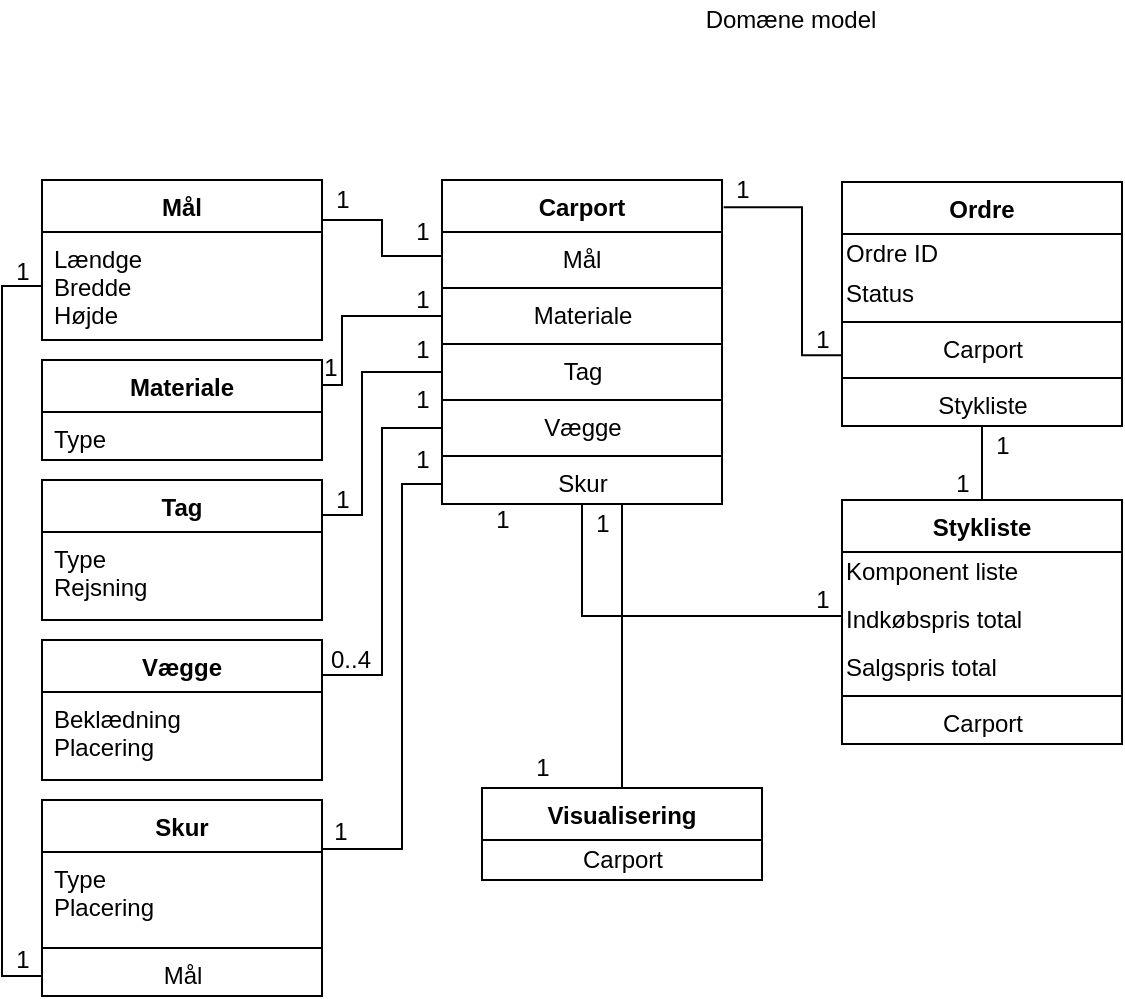<mxfile version="12.9.14" type="google"><diagram id="erMTaKAdA9qQi0LfAq1f" name="Page-1"><mxGraphModel dx="920" dy="1319" grid="1" gridSize="10" guides="1" tooltips="1" connect="1" arrows="1" fold="1" page="1" pageScale="1" pageWidth="827" pageHeight="1169" math="0" shadow="0"><root><mxCell id="0"/><mxCell id="1" parent="0"/><mxCell id="iJm0PGHNpNaKegeMvSfr-1" value="Domæne model" style="text;html=1;align=center;verticalAlign=middle;resizable=0;points=[];autosize=1;" parent="1" vertex="1"><mxGeometry x="364" y="30" width="100" height="20" as="geometry"/></mxCell><mxCell id="iJm0PGHNpNaKegeMvSfr-27" value="Mål" style="swimlane;fontStyle=1;childLayout=stackLayout;horizontal=1;startSize=26;fillColor=none;horizontalStack=0;resizeParent=1;resizeParentMax=0;resizeLast=0;collapsible=1;marginBottom=0;" parent="1" vertex="1"><mxGeometry x="40" y="120" width="140" height="80" as="geometry"><mxRectangle x="370" y="140" width="90" height="26" as="alternateBounds"/></mxGeometry></mxCell><mxCell id="iJm0PGHNpNaKegeMvSfr-28" value="Lændge&#10;Bredde&#10;Højde&#10;" style="text;strokeColor=none;fillColor=none;align=left;verticalAlign=top;spacingLeft=4;spacingRight=4;overflow=hidden;rotatable=0;points=[[0,0.5],[1,0.5]];portConstraint=eastwest;" parent="iJm0PGHNpNaKegeMvSfr-27" vertex="1"><mxGeometry y="26" width="140" height="54" as="geometry"/></mxCell><mxCell id="iJm0PGHNpNaKegeMvSfr-42" value="Materiale" style="swimlane;fontStyle=1;childLayout=stackLayout;horizontal=1;startSize=26;fillColor=none;horizontalStack=0;resizeParent=1;resizeParentMax=0;resizeLast=0;collapsible=1;marginBottom=0;" parent="1" vertex="1"><mxGeometry x="40" y="210" width="140" height="50" as="geometry"><mxRectangle x="370" y="140" width="90" height="26" as="alternateBounds"/></mxGeometry></mxCell><mxCell id="iJm0PGHNpNaKegeMvSfr-43" value="Type" style="text;strokeColor=none;fillColor=none;align=left;verticalAlign=top;spacingLeft=4;spacingRight=4;overflow=hidden;rotatable=0;points=[[0,0.5],[1,0.5]];portConstraint=eastwest;" parent="iJm0PGHNpNaKegeMvSfr-42" vertex="1"><mxGeometry y="26" width="140" height="24" as="geometry"/></mxCell><mxCell id="iJm0PGHNpNaKegeMvSfr-33" value="Tag" style="swimlane;fontStyle=1;childLayout=stackLayout;horizontal=1;startSize=26;fillColor=none;horizontalStack=0;resizeParent=1;resizeParentMax=0;resizeLast=0;collapsible=1;marginBottom=0;" parent="1" vertex="1"><mxGeometry x="40" y="270" width="140" height="70" as="geometry"><mxRectangle x="370" y="140" width="90" height="26" as="alternateBounds"/></mxGeometry></mxCell><mxCell id="iJm0PGHNpNaKegeMvSfr-34" value="Type&#10;Rejsning" style="text;strokeColor=none;fillColor=none;align=left;verticalAlign=top;spacingLeft=4;spacingRight=4;overflow=hidden;rotatable=0;points=[[0,0.5],[1,0.5]];portConstraint=eastwest;" parent="iJm0PGHNpNaKegeMvSfr-33" vertex="1"><mxGeometry y="26" width="140" height="44" as="geometry"/></mxCell><mxCell id="iJm0PGHNpNaKegeMvSfr-38" value="Vægge" style="swimlane;fontStyle=1;childLayout=stackLayout;horizontal=1;startSize=26;fillColor=none;horizontalStack=0;resizeParent=1;resizeParentMax=0;resizeLast=0;collapsible=1;marginBottom=0;" parent="1" vertex="1"><mxGeometry x="40" y="350" width="140" height="70" as="geometry"><mxRectangle x="370" y="140" width="90" height="26" as="alternateBounds"/></mxGeometry></mxCell><mxCell id="iJm0PGHNpNaKegeMvSfr-39" value="Beklædning&#10;Placering" style="text;strokeColor=none;fillColor=none;align=left;verticalAlign=top;spacingLeft=4;spacingRight=4;overflow=hidden;rotatable=0;points=[[0,0.5],[1,0.5]];portConstraint=eastwest;" parent="iJm0PGHNpNaKegeMvSfr-38" vertex="1"><mxGeometry y="26" width="140" height="44" as="geometry"/></mxCell><mxCell id="iJm0PGHNpNaKegeMvSfr-40" value="Skur" style="swimlane;fontStyle=1;childLayout=stackLayout;horizontal=1;startSize=26;fillColor=none;horizontalStack=0;resizeParent=1;resizeParentMax=0;resizeLast=0;collapsible=1;marginBottom=0;" parent="1" vertex="1"><mxGeometry x="40" y="430" width="140" height="98" as="geometry"><mxRectangle x="370" y="140" width="90" height="26" as="alternateBounds"/></mxGeometry></mxCell><mxCell id="iJm0PGHNpNaKegeMvSfr-41" value="Type&#10;Placering" style="text;strokeColor=none;fillColor=none;align=left;verticalAlign=top;spacingLeft=4;spacingRight=4;overflow=hidden;rotatable=0;points=[[0,0.5],[1,0.5]];portConstraint=eastwest;" parent="iJm0PGHNpNaKegeMvSfr-40" vertex="1"><mxGeometry y="26" width="140" height="44" as="geometry"/></mxCell><mxCell id="iJm0PGHNpNaKegeMvSfr-71" value="" style="line;strokeWidth=1;fillColor=none;align=left;verticalAlign=middle;spacingTop=-1;spacingLeft=3;spacingRight=3;rotatable=0;labelPosition=right;points=[];portConstraint=eastwest;" parent="iJm0PGHNpNaKegeMvSfr-40" vertex="1"><mxGeometry y="70" width="140" height="8" as="geometry"/></mxCell><mxCell id="iJm0PGHNpNaKegeMvSfr-70" value="Mål" style="text;html=1;align=center;verticalAlign=middle;resizable=0;points=[];autosize=1;" parent="iJm0PGHNpNaKegeMvSfr-40" vertex="1"><mxGeometry y="78" width="140" height="20" as="geometry"/></mxCell><mxCell id="iJm0PGHNpNaKegeMvSfr-3" value="Carport" style="swimlane;fontStyle=1;childLayout=stackLayout;horizontal=1;startSize=26;fillColor=none;horizontalStack=0;resizeParent=1;resizeParentMax=0;resizeLast=0;collapsible=1;marginBottom=0;" parent="1" vertex="1"><mxGeometry x="240" y="120" width="140" height="162" as="geometry"><mxRectangle x="370" y="140" width="90" height="26" as="alternateBounds"/></mxGeometry></mxCell><mxCell id="iJm0PGHNpNaKegeMvSfr-4" value="Mål" style="text;strokeColor=none;fillColor=none;align=center;verticalAlign=top;spacingLeft=4;spacingRight=4;overflow=hidden;rotatable=0;points=[[0,0.5],[1,0.5]];portConstraint=eastwest;" parent="iJm0PGHNpNaKegeMvSfr-3" vertex="1"><mxGeometry y="26" width="140" height="24" as="geometry"/></mxCell><mxCell id="iJm0PGHNpNaKegeMvSfr-76" value="" style="line;strokeWidth=1;fillColor=none;align=left;verticalAlign=middle;spacingTop=-1;spacingLeft=3;spacingRight=3;rotatable=0;labelPosition=right;points=[];portConstraint=eastwest;" parent="iJm0PGHNpNaKegeMvSfr-3" vertex="1"><mxGeometry y="50" width="140" height="8" as="geometry"/></mxCell><mxCell id="iJm0PGHNpNaKegeMvSfr-75" value="Materiale" style="text;html=1;align=center;verticalAlign=middle;resizable=0;points=[];autosize=1;" parent="iJm0PGHNpNaKegeMvSfr-3" vertex="1"><mxGeometry y="58" width="140" height="20" as="geometry"/></mxCell><mxCell id="iJm0PGHNpNaKegeMvSfr-77" value="" style="line;strokeWidth=1;fillColor=none;align=left;verticalAlign=middle;spacingTop=-1;spacingLeft=3;spacingRight=3;rotatable=0;labelPosition=right;points=[];portConstraint=eastwest;" parent="iJm0PGHNpNaKegeMvSfr-3" vertex="1"><mxGeometry y="78" width="140" height="8" as="geometry"/></mxCell><mxCell id="iJm0PGHNpNaKegeMvSfr-78" value="Tag" style="text;html=1;align=center;verticalAlign=middle;resizable=0;points=[];autosize=1;" parent="iJm0PGHNpNaKegeMvSfr-3" vertex="1"><mxGeometry y="86" width="140" height="20" as="geometry"/></mxCell><mxCell id="iJm0PGHNpNaKegeMvSfr-79" value="" style="line;strokeWidth=1;fillColor=none;align=left;verticalAlign=middle;spacingTop=-1;spacingLeft=3;spacingRight=3;rotatable=0;labelPosition=right;points=[];portConstraint=eastwest;" parent="iJm0PGHNpNaKegeMvSfr-3" vertex="1"><mxGeometry y="106" width="140" height="8" as="geometry"/></mxCell><mxCell id="iJm0PGHNpNaKegeMvSfr-80" value="Vægge" style="text;html=1;align=center;verticalAlign=middle;resizable=0;points=[];autosize=1;" parent="iJm0PGHNpNaKegeMvSfr-3" vertex="1"><mxGeometry y="114" width="140" height="20" as="geometry"/></mxCell><mxCell id="iJm0PGHNpNaKegeMvSfr-81" value="" style="line;strokeWidth=1;fillColor=none;align=left;verticalAlign=middle;spacingTop=-1;spacingLeft=3;spacingRight=3;rotatable=0;labelPosition=right;points=[];portConstraint=eastwest;" parent="iJm0PGHNpNaKegeMvSfr-3" vertex="1"><mxGeometry y="134" width="140" height="8" as="geometry"/></mxCell><mxCell id="iJm0PGHNpNaKegeMvSfr-82" value="Skur" style="text;html=1;align=center;verticalAlign=middle;resizable=0;points=[];autosize=1;" parent="iJm0PGHNpNaKegeMvSfr-3" vertex="1"><mxGeometry y="142" width="140" height="20" as="geometry"/></mxCell><mxCell id="iJm0PGHNpNaKegeMvSfr-58" value="1" style="text;html=1;align=center;verticalAlign=middle;resizable=0;points=[];autosize=1;" parent="1" vertex="1"><mxGeometry x="220" y="136" width="20" height="20" as="geometry"/></mxCell><mxCell id="iJm0PGHNpNaKegeMvSfr-60" value="1" style="text;html=1;align=center;verticalAlign=middle;resizable=0;points=[];autosize=1;" parent="1" vertex="1"><mxGeometry x="220" y="170" width="20" height="20" as="geometry"/></mxCell><mxCell id="iJm0PGHNpNaKegeMvSfr-61" value="1" style="text;html=1;align=center;verticalAlign=middle;resizable=0;points=[];autosize=1;" parent="1" vertex="1"><mxGeometry x="174" y="204" width="20" height="20" as="geometry"/></mxCell><mxCell id="iJm0PGHNpNaKegeMvSfr-62" value="1" style="text;html=1;align=center;verticalAlign=middle;resizable=0;points=[];autosize=1;" parent="1" vertex="1"><mxGeometry x="220" y="195" width="20" height="20" as="geometry"/></mxCell><mxCell id="iJm0PGHNpNaKegeMvSfr-63" value="1" style="text;html=1;align=center;verticalAlign=middle;resizable=0;points=[];autosize=1;" parent="1" vertex="1"><mxGeometry x="180" y="270" width="20" height="20" as="geometry"/></mxCell><mxCell id="iJm0PGHNpNaKegeMvSfr-64" value="1" style="text;html=1;align=center;verticalAlign=middle;resizable=0;points=[];autosize=1;" parent="1" vertex="1"><mxGeometry x="220" y="220" width="20" height="20" as="geometry"/></mxCell><mxCell id="iJm0PGHNpNaKegeMvSfr-65" value="0..4" style="text;html=1;align=center;verticalAlign=middle;resizable=0;points=[];autosize=1;" parent="1" vertex="1"><mxGeometry x="174" y="350" width="40" height="20" as="geometry"/></mxCell><mxCell id="iJm0PGHNpNaKegeMvSfr-66" value="1" style="text;html=1;align=center;verticalAlign=middle;resizable=0;points=[];autosize=1;" parent="1" vertex="1"><mxGeometry x="220" y="250" width="20" height="20" as="geometry"/></mxCell><mxCell id="iJm0PGHNpNaKegeMvSfr-67" value="1" style="text;html=1;align=center;verticalAlign=middle;resizable=0;points=[];autosize=1;" parent="1" vertex="1"><mxGeometry x="179" y="436" width="20" height="20" as="geometry"/></mxCell><mxCell id="iJm0PGHNpNaKegeMvSfr-72" style="edgeStyle=orthogonalEdgeStyle;rounded=0;orthogonalLoop=1;jettySize=auto;html=1;entryX=0;entryY=0.5;entryDx=0;entryDy=0;endArrow=none;endFill=0;" parent="1" source="iJm0PGHNpNaKegeMvSfr-70" target="iJm0PGHNpNaKegeMvSfr-28" edge="1"><mxGeometry relative="1" as="geometry"><Array as="points"><mxPoint x="20" y="518"/><mxPoint x="20" y="173"/></Array></mxGeometry></mxCell><mxCell id="iJm0PGHNpNaKegeMvSfr-73" value="1" style="text;html=1;align=center;verticalAlign=middle;resizable=0;points=[];autosize=1;" parent="1" vertex="1"><mxGeometry x="20" y="500" width="20" height="20" as="geometry"/></mxCell><mxCell id="iJm0PGHNpNaKegeMvSfr-74" value="1" style="text;html=1;align=center;verticalAlign=middle;resizable=0;points=[];autosize=1;" parent="1" vertex="1"><mxGeometry x="20" y="156" width="20" height="20" as="geometry"/></mxCell><mxCell id="iJm0PGHNpNaKegeMvSfr-83" style="edgeStyle=orthogonalEdgeStyle;rounded=0;orthogonalLoop=1;jettySize=auto;html=1;entryX=1;entryY=0.25;entryDx=0;entryDy=0;endArrow=none;endFill=0;" parent="1" source="iJm0PGHNpNaKegeMvSfr-78" target="iJm0PGHNpNaKegeMvSfr-33" edge="1"><mxGeometry relative="1" as="geometry"><Array as="points"><mxPoint x="200" y="216"/><mxPoint x="200" y="288"/></Array></mxGeometry></mxCell><mxCell id="iJm0PGHNpNaKegeMvSfr-85" style="edgeStyle=orthogonalEdgeStyle;rounded=0;orthogonalLoop=1;jettySize=auto;html=1;entryX=1;entryY=0.25;entryDx=0;entryDy=0;endArrow=none;endFill=0;" parent="1" source="iJm0PGHNpNaKegeMvSfr-75" target="iJm0PGHNpNaKegeMvSfr-42" edge="1"><mxGeometry relative="1" as="geometry"><Array as="points"><mxPoint x="190" y="188"/><mxPoint x="190" y="223"/></Array></mxGeometry></mxCell><mxCell id="iJm0PGHNpNaKegeMvSfr-88" style="edgeStyle=orthogonalEdgeStyle;rounded=0;orthogonalLoop=1;jettySize=auto;html=1;entryX=1;entryY=0.25;entryDx=0;entryDy=0;endArrow=none;endFill=0;" parent="1" source="iJm0PGHNpNaKegeMvSfr-4" target="iJm0PGHNpNaKegeMvSfr-27" edge="1"><mxGeometry relative="1" as="geometry"/></mxCell><mxCell id="iJm0PGHNpNaKegeMvSfr-89" value="1" style="text;html=1;align=center;verticalAlign=middle;resizable=0;points=[];autosize=1;" parent="1" vertex="1"><mxGeometry x="180" y="120" width="20" height="20" as="geometry"/></mxCell><mxCell id="iJm0PGHNpNaKegeMvSfr-90" style="edgeStyle=orthogonalEdgeStyle;rounded=0;orthogonalLoop=1;jettySize=auto;html=1;entryX=1;entryY=0.25;entryDx=0;entryDy=0;endArrow=none;endFill=0;" parent="1" source="iJm0PGHNpNaKegeMvSfr-80" target="iJm0PGHNpNaKegeMvSfr-38" edge="1"><mxGeometry relative="1" as="geometry"/></mxCell><mxCell id="iJm0PGHNpNaKegeMvSfr-92" style="edgeStyle=orthogonalEdgeStyle;rounded=0;orthogonalLoop=1;jettySize=auto;html=1;entryX=1;entryY=0.25;entryDx=0;entryDy=0;endArrow=none;endFill=0;" parent="1" source="iJm0PGHNpNaKegeMvSfr-82" target="iJm0PGHNpNaKegeMvSfr-40" edge="1"><mxGeometry relative="1" as="geometry"><Array as="points"><mxPoint x="220" y="272"/><mxPoint x="220" y="454"/></Array></mxGeometry></mxCell><mxCell id="iJm0PGHNpNaKegeMvSfr-105" value="Ordre" style="swimlane;fontStyle=1;childLayout=stackLayout;horizontal=1;startSize=26;fillColor=none;horizontalStack=0;resizeParent=1;resizeParentMax=0;resizeLast=0;collapsible=1;marginBottom=0;" parent="1" vertex="1"><mxGeometry x="440" y="121" width="140" height="122" as="geometry"><mxRectangle x="370" y="140" width="90" height="26" as="alternateBounds"/></mxGeometry></mxCell><mxCell id="iJm0PGHNpNaKegeMvSfr-116" value="Ordre ID" style="text;html=1;align=left;verticalAlign=middle;resizable=0;points=[];autosize=1;fontSize=12;" parent="iJm0PGHNpNaKegeMvSfr-105" vertex="1"><mxGeometry y="26" width="140" height="20" as="geometry"/></mxCell><mxCell id="iJm0PGHNpNaKegeMvSfr-151" value="Status" style="text;html=1;align=left;verticalAlign=middle;resizable=0;points=[];autosize=1;fontSize=12;" parent="iJm0PGHNpNaKegeMvSfr-105" vertex="1"><mxGeometry y="46" width="140" height="20" as="geometry"/></mxCell><mxCell id="iJm0PGHNpNaKegeMvSfr-118" value="" style="line;strokeWidth=1;fillColor=none;align=left;verticalAlign=middle;spacingTop=-1;spacingLeft=3;spacingRight=3;rotatable=0;labelPosition=right;points=[];portConstraint=eastwest;" parent="iJm0PGHNpNaKegeMvSfr-105" vertex="1"><mxGeometry y="66" width="140" height="8" as="geometry"/></mxCell><mxCell id="iJm0PGHNpNaKegeMvSfr-117" value="Carport" style="text;html=1;align=center;verticalAlign=middle;resizable=0;points=[];autosize=1;" parent="iJm0PGHNpNaKegeMvSfr-105" vertex="1"><mxGeometry y="74" width="140" height="20" as="geometry"/></mxCell><mxCell id="iJm0PGHNpNaKegeMvSfr-120" value="" style="line;strokeWidth=1;fillColor=none;align=left;verticalAlign=middle;spacingTop=-1;spacingLeft=3;spacingRight=3;rotatable=0;labelPosition=right;points=[];portConstraint=eastwest;" parent="iJm0PGHNpNaKegeMvSfr-105" vertex="1"><mxGeometry y="94" width="140" height="8" as="geometry"/></mxCell><mxCell id="iJm0PGHNpNaKegeMvSfr-121" value="Stykliste" style="text;html=1;align=center;verticalAlign=middle;resizable=0;points=[];autosize=1;" parent="iJm0PGHNpNaKegeMvSfr-105" vertex="1"><mxGeometry y="102" width="140" height="20" as="geometry"/></mxCell><mxCell id="iJm0PGHNpNaKegeMvSfr-119" style="edgeStyle=orthogonalEdgeStyle;rounded=0;orthogonalLoop=1;jettySize=auto;html=1;entryX=1.006;entryY=0.084;entryDx=0;entryDy=0;entryPerimeter=0;endArrow=none;endFill=0;exitX=-0.002;exitY=0.629;exitDx=0;exitDy=0;exitPerimeter=0;" parent="1" source="iJm0PGHNpNaKegeMvSfr-117" target="iJm0PGHNpNaKegeMvSfr-3" edge="1"><mxGeometry relative="1" as="geometry"><mxPoint x="440" y="201" as="sourcePoint"/><Array as="points"><mxPoint x="420" y="208"/><mxPoint x="420" y="134"/></Array></mxGeometry></mxCell><mxCell id="iJm0PGHNpNaKegeMvSfr-133" value="1" style="text;html=1;align=center;verticalAlign=middle;resizable=0;points=[];autosize=1;" parent="1" vertex="1"><mxGeometry x="420" y="190" width="20" height="20" as="geometry"/></mxCell><mxCell id="iJm0PGHNpNaKegeMvSfr-134" value="1" style="text;html=1;align=center;verticalAlign=middle;resizable=0;points=[];autosize=1;" parent="1" vertex="1"><mxGeometry x="380" y="115" width="20" height="20" as="geometry"/></mxCell><mxCell id="iJm0PGHNpNaKegeMvSfr-147" value="1" style="text;html=1;align=center;verticalAlign=middle;resizable=0;points=[];autosize=1;" parent="1" vertex="1"><mxGeometry x="280" y="404" width="20" height="20" as="geometry"/></mxCell><mxCell id="iJm0PGHNpNaKegeMvSfr-149" value="1" style="text;html=1;align=center;verticalAlign=middle;resizable=0;points=[];autosize=1;" parent="1" vertex="1"><mxGeometry x="260" y="280" width="20" height="20" as="geometry"/></mxCell><mxCell id="iJm0PGHNpNaKegeMvSfr-166" style="edgeStyle=orthogonalEdgeStyle;rounded=0;orthogonalLoop=1;jettySize=auto;html=1;endArrow=none;endFill=0;fontSize=12;" parent="1" source="iJm0PGHNpNaKegeMvSfr-140" target="iJm0PGHNpNaKegeMvSfr-3" edge="1"><mxGeometry relative="1" as="geometry"><Array as="points"><mxPoint x="280" y="424"/><mxPoint x="280" y="424"/></Array></mxGeometry></mxCell><mxCell id="iJm0PGHNpNaKegeMvSfr-159" style="edgeStyle=orthogonalEdgeStyle;rounded=0;orthogonalLoop=1;jettySize=auto;html=1;endArrow=none;endFill=0;fontSize=12;" parent="1" source="iJm0PGHNpNaKegeMvSfr-123" target="iJm0PGHNpNaKegeMvSfr-105" edge="1"><mxGeometry relative="1" as="geometry"/></mxCell><mxCell id="iJm0PGHNpNaKegeMvSfr-123" value="Stykliste" style="swimlane;fontStyle=1;childLayout=stackLayout;horizontal=1;startSize=26;fillColor=none;horizontalStack=0;resizeParent=1;resizeParentMax=0;resizeLast=0;collapsible=1;marginBottom=0;" parent="1" vertex="1"><mxGeometry x="440" y="280" width="140" height="122" as="geometry"><mxRectangle x="370" y="140" width="90" height="26" as="alternateBounds"/></mxGeometry></mxCell><mxCell id="iJm0PGHNpNaKegeMvSfr-152" value="Komponent liste" style="text;html=1;align=left;verticalAlign=middle;resizable=0;points=[];autosize=1;fontSize=12;" parent="iJm0PGHNpNaKegeMvSfr-123" vertex="1"><mxGeometry y="26" width="140" height="20" as="geometry"/></mxCell><mxCell id="iJm0PGHNpNaKegeMvSfr-153" value="&lt;span style=&quot;font-family: &amp;#34;helvetica&amp;#34; ; font-size: 12px ; font-style: normal ; font-weight: 400 ; letter-spacing: normal ; text-align: left ; text-indent: 0px ; text-transform: none ; word-spacing: 0px ; float: none ; display: inline&quot;&gt;Indkøbspris total&lt;/span&gt;" style="text;whiteSpace=wrap;html=1;fontSize=12;" parent="iJm0PGHNpNaKegeMvSfr-123" vertex="1"><mxGeometry y="46" width="140" height="24" as="geometry"/></mxCell><mxCell id="iJm0PGHNpNaKegeMvSfr-155" value="&lt;span style=&quot;font-family: &amp;#34;helvetica&amp;#34; ; font-size: 12px ; font-style: normal ; font-weight: 400 ; letter-spacing: normal ; text-align: left ; text-indent: 0px ; text-transform: none ; word-spacing: 0px ; float: none ; display: inline&quot;&gt;Salgspris total&lt;/span&gt;" style="text;whiteSpace=wrap;html=1;fontSize=12;" parent="iJm0PGHNpNaKegeMvSfr-123" vertex="1"><mxGeometry y="70" width="140" height="24" as="geometry"/></mxCell><mxCell id="iJm0PGHNpNaKegeMvSfr-156" value="" style="line;strokeWidth=1;fillColor=none;align=left;verticalAlign=middle;spacingTop=-1;spacingLeft=3;spacingRight=3;rotatable=0;labelPosition=right;points=[];portConstraint=eastwest;" parent="iJm0PGHNpNaKegeMvSfr-123" vertex="1"><mxGeometry y="94" width="140" height="8" as="geometry"/></mxCell><mxCell id="iJm0PGHNpNaKegeMvSfr-157" value="Carport" style="text;html=1;align=center;verticalAlign=middle;resizable=0;points=[];autosize=1;" parent="iJm0PGHNpNaKegeMvSfr-123" vertex="1"><mxGeometry y="102" width="140" height="20" as="geometry"/></mxCell><mxCell id="iJm0PGHNpNaKegeMvSfr-160" style="edgeStyle=orthogonalEdgeStyle;rounded=0;orthogonalLoop=1;jettySize=auto;html=1;endArrow=none;endFill=0;fontSize=12;" parent="1" source="iJm0PGHNpNaKegeMvSfr-153" target="iJm0PGHNpNaKegeMvSfr-3" edge="1"><mxGeometry relative="1" as="geometry"/></mxCell><mxCell id="iJm0PGHNpNaKegeMvSfr-161" value="1" style="text;html=1;align=center;verticalAlign=middle;resizable=0;points=[];autosize=1;" parent="1" vertex="1"><mxGeometry x="310" y="282" width="20" height="20" as="geometry"/></mxCell><mxCell id="iJm0PGHNpNaKegeMvSfr-163" value="1" style="text;html=1;align=center;verticalAlign=middle;resizable=0;points=[];autosize=1;" parent="1" vertex="1"><mxGeometry x="490" y="262" width="20" height="20" as="geometry"/></mxCell><mxCell id="iJm0PGHNpNaKegeMvSfr-164" value="1" style="text;html=1;align=center;verticalAlign=middle;resizable=0;points=[];autosize=1;" parent="1" vertex="1"><mxGeometry x="420" y="320" width="20" height="20" as="geometry"/></mxCell><mxCell id="iJm0PGHNpNaKegeMvSfr-165" value="1" style="text;html=1;align=center;verticalAlign=middle;resizable=0;points=[];autosize=1;" parent="1" vertex="1"><mxGeometry x="510" y="243" width="20" height="20" as="geometry"/></mxCell><mxCell id="iJm0PGHNpNaKegeMvSfr-140" value="Visualisering" style="swimlane;fontStyle=1;childLayout=stackLayout;horizontal=1;startSize=26;fillColor=none;horizontalStack=0;resizeParent=1;resizeParentMax=0;resizeLast=0;collapsible=1;marginBottom=0;" parent="1" vertex="1"><mxGeometry x="260" y="424" width="140" height="46" as="geometry"><mxRectangle x="370" y="140" width="90" height="26" as="alternateBounds"/></mxGeometry></mxCell><mxCell id="iJm0PGHNpNaKegeMvSfr-141" value="Carport" style="text;html=1;align=center;verticalAlign=middle;resizable=0;points=[];autosize=1;fontSize=12;" parent="iJm0PGHNpNaKegeMvSfr-140" vertex="1"><mxGeometry y="26" width="140" height="20" as="geometry"/></mxCell></root></mxGraphModel></diagram></mxfile>